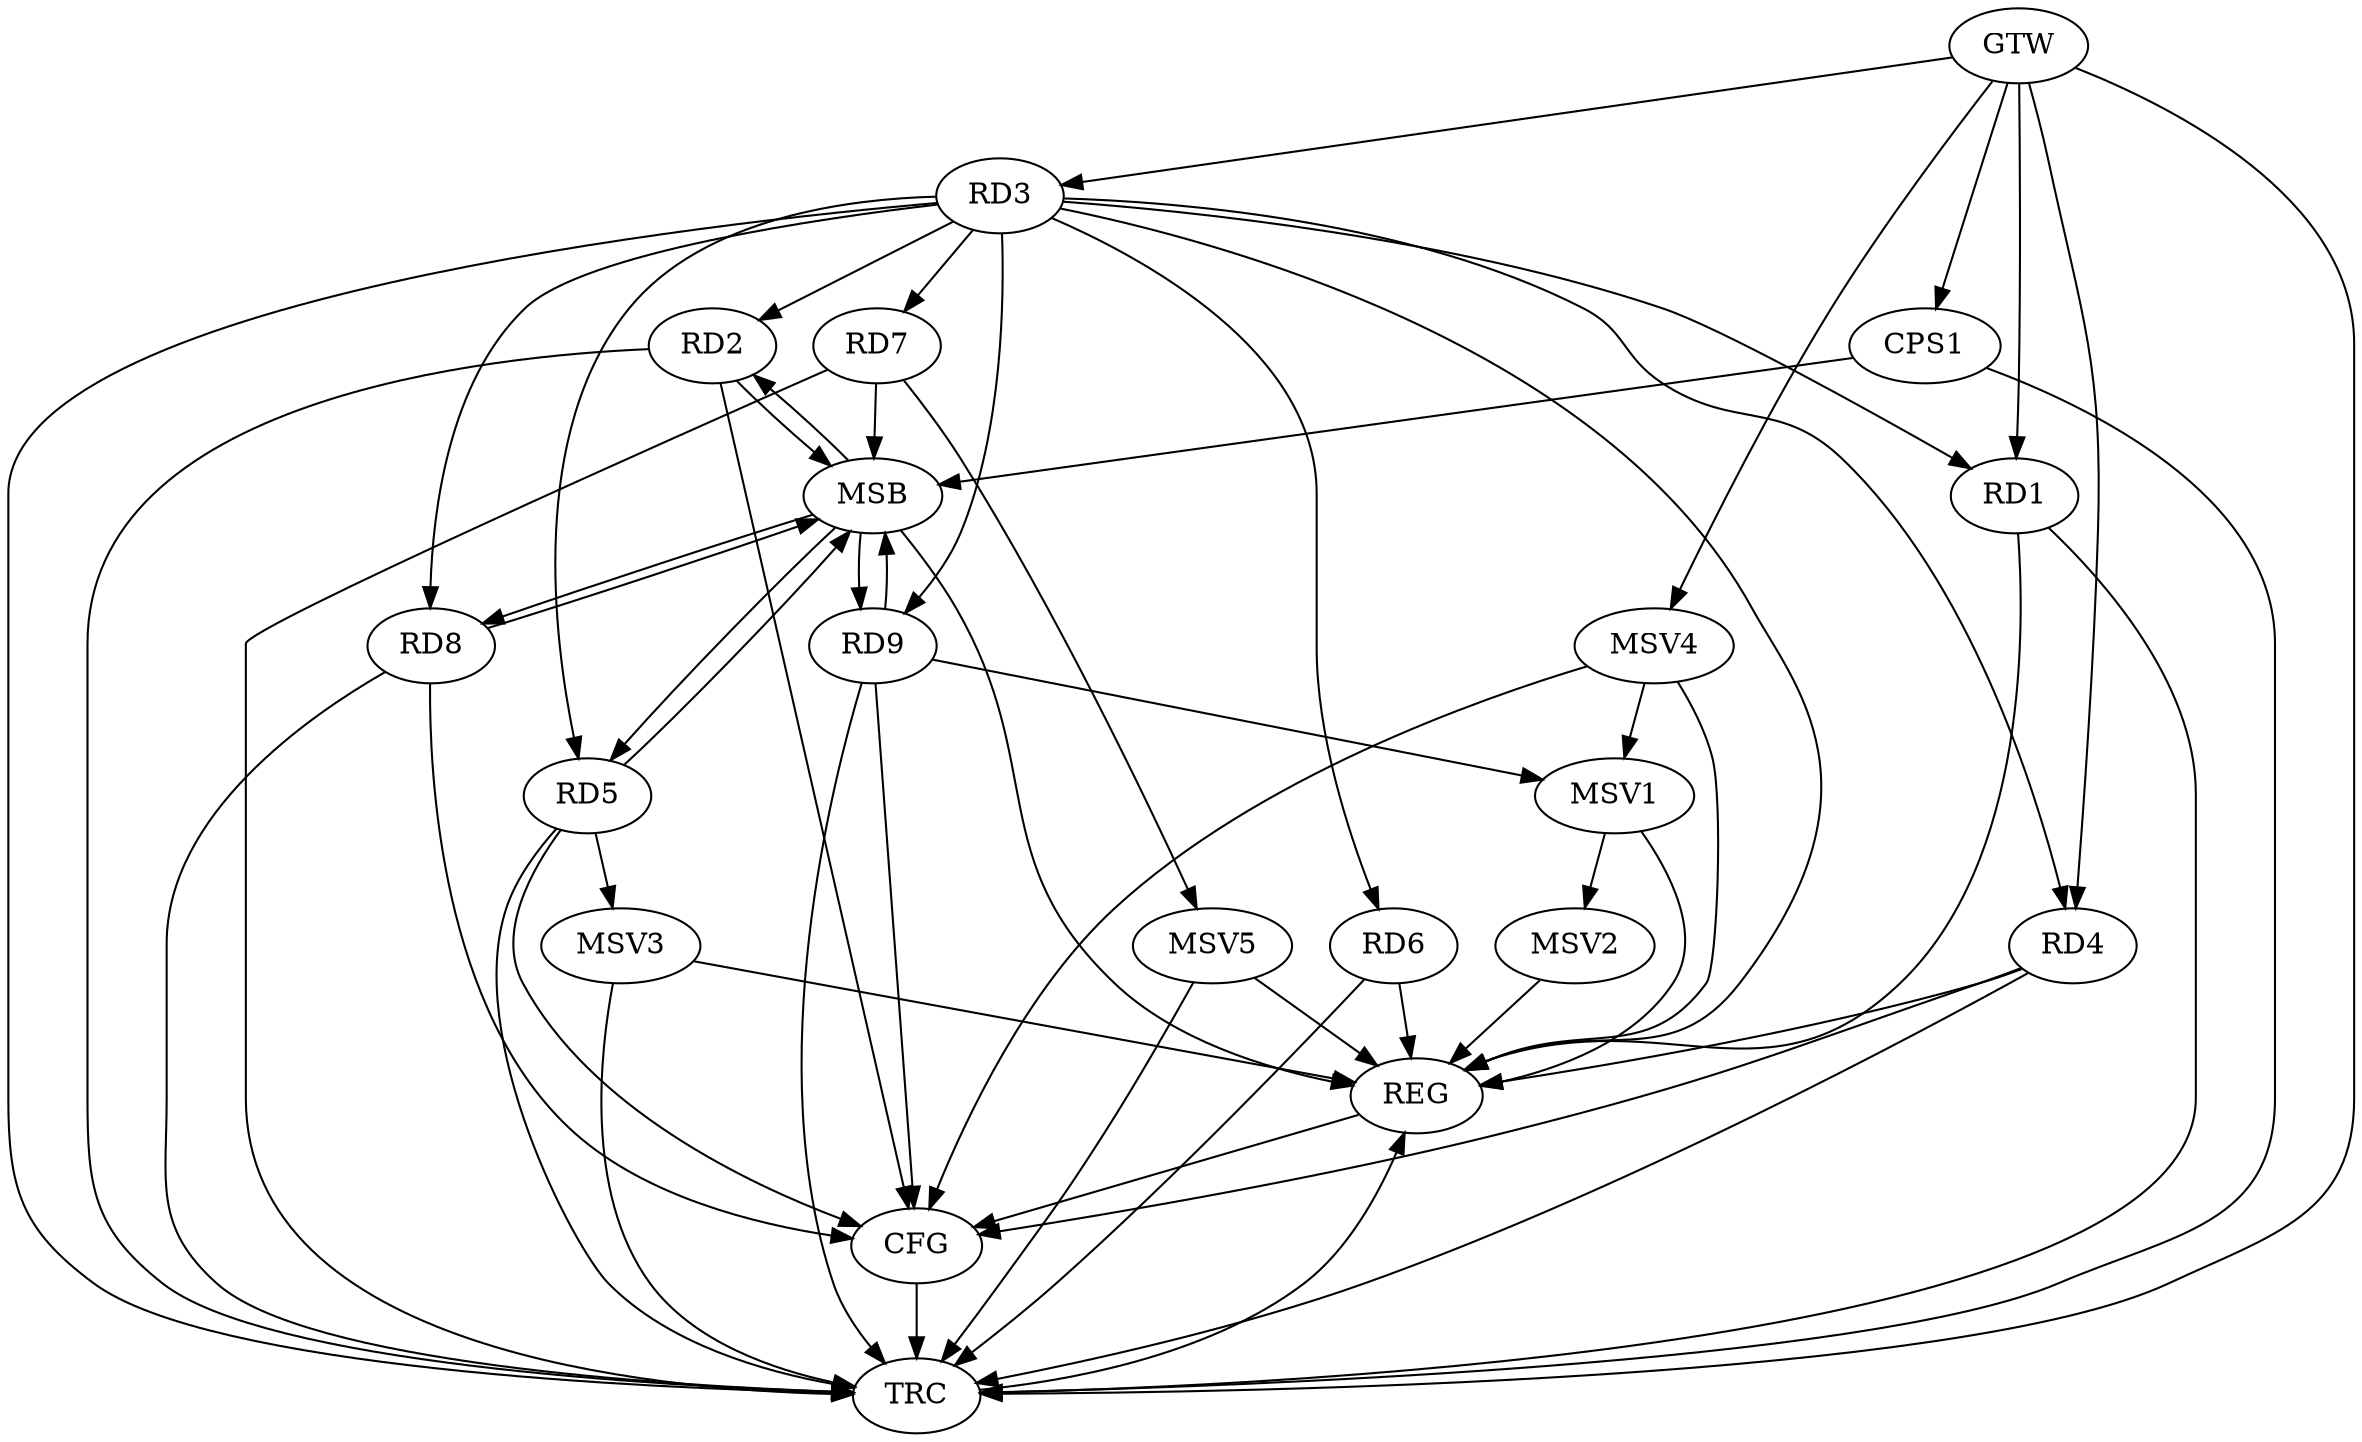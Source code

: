 strict digraph G {
  RD1 [ label="RD1" ];
  RD2 [ label="RD2" ];
  RD3 [ label="RD3" ];
  RD4 [ label="RD4" ];
  RD5 [ label="RD5" ];
  RD6 [ label="RD6" ];
  RD7 [ label="RD7" ];
  RD8 [ label="RD8" ];
  RD9 [ label="RD9" ];
  CPS1 [ label="CPS1" ];
  GTW [ label="GTW" ];
  REG [ label="REG" ];
  MSB [ label="MSB" ];
  CFG [ label="CFG" ];
  TRC [ label="TRC" ];
  MSV1 [ label="MSV1" ];
  MSV2 [ label="MSV2" ];
  MSV3 [ label="MSV3" ];
  MSV4 [ label="MSV4" ];
  MSV5 [ label="MSV5" ];
  RD3 -> RD5;
  RD3 -> RD9;
  GTW -> RD1;
  GTW -> RD3;
  GTW -> RD4;
  GTW -> CPS1;
  RD1 -> REG;
  RD3 -> REG;
  RD4 -> REG;
  RD6 -> REG;
  RD2 -> MSB;
  MSB -> RD9;
  MSB -> REG;
  RD5 -> MSB;
  RD7 -> MSB;
  MSB -> RD2;
  RD8 -> MSB;
  RD9 -> MSB;
  CPS1 -> MSB;
  MSB -> RD5;
  MSB -> RD8;
  RD9 -> CFG;
  RD5 -> CFG;
  RD2 -> CFG;
  RD4 -> CFG;
  RD8 -> CFG;
  REG -> CFG;
  RD1 -> TRC;
  RD2 -> TRC;
  RD3 -> TRC;
  RD4 -> TRC;
  RD5 -> TRC;
  RD6 -> TRC;
  RD7 -> TRC;
  RD8 -> TRC;
  RD9 -> TRC;
  CPS1 -> TRC;
  GTW -> TRC;
  CFG -> TRC;
  TRC -> REG;
  RD3 -> RD7;
  RD3 -> RD6;
  RD3 -> RD8;
  RD3 -> RD4;
  RD3 -> RD1;
  RD3 -> RD2;
  RD9 -> MSV1;
  MSV1 -> REG;
  MSV1 -> MSV2;
  MSV2 -> REG;
  RD5 -> MSV3;
  MSV3 -> REG;
  MSV3 -> TRC;
  MSV4 -> MSV1;
  GTW -> MSV4;
  MSV4 -> REG;
  MSV4 -> CFG;
  RD7 -> MSV5;
  MSV5 -> REG;
  MSV5 -> TRC;
}
